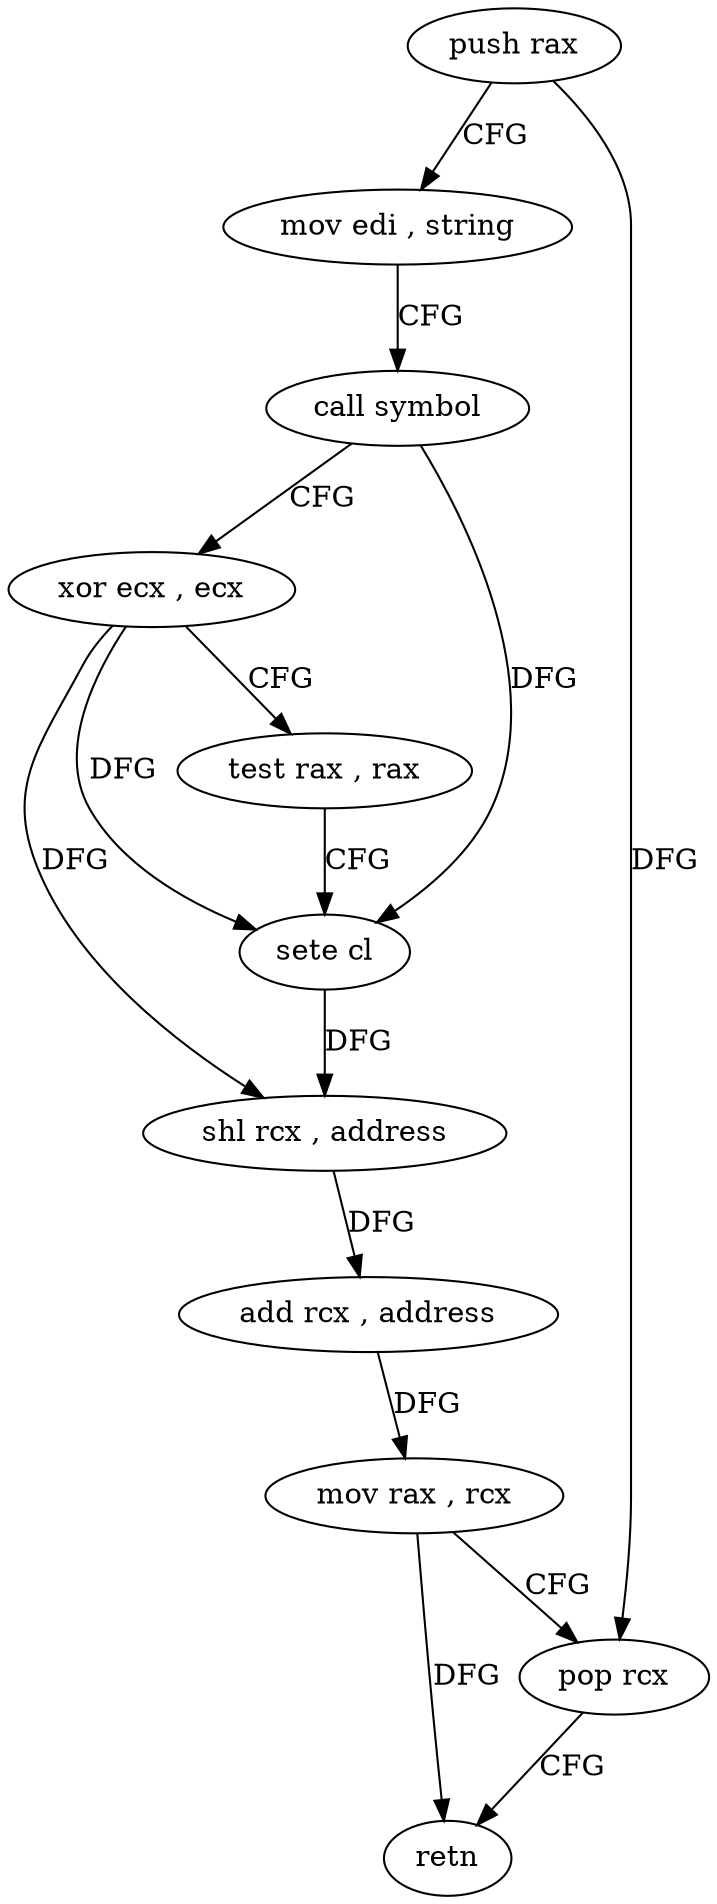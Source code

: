 digraph "func" {
"4279536" [label = "push rax" ]
"4279537" [label = "mov edi , string" ]
"4279542" [label = "call symbol" ]
"4279547" [label = "xor ecx , ecx" ]
"4279549" [label = "test rax , rax" ]
"4279552" [label = "sete cl" ]
"4279555" [label = "shl rcx , address" ]
"4279559" [label = "add rcx , address" ]
"4279566" [label = "mov rax , rcx" ]
"4279569" [label = "pop rcx" ]
"4279570" [label = "retn" ]
"4279536" -> "4279537" [ label = "CFG" ]
"4279536" -> "4279569" [ label = "DFG" ]
"4279537" -> "4279542" [ label = "CFG" ]
"4279542" -> "4279547" [ label = "CFG" ]
"4279542" -> "4279552" [ label = "DFG" ]
"4279547" -> "4279549" [ label = "CFG" ]
"4279547" -> "4279552" [ label = "DFG" ]
"4279547" -> "4279555" [ label = "DFG" ]
"4279549" -> "4279552" [ label = "CFG" ]
"4279552" -> "4279555" [ label = "DFG" ]
"4279555" -> "4279559" [ label = "DFG" ]
"4279559" -> "4279566" [ label = "DFG" ]
"4279566" -> "4279569" [ label = "CFG" ]
"4279566" -> "4279570" [ label = "DFG" ]
"4279569" -> "4279570" [ label = "CFG" ]
}
